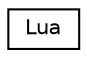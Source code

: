 digraph "Graphical Class Hierarchy"
{
  edge [fontname="Helvetica",fontsize="10",labelfontname="Helvetica",labelfontsize="10"];
  node [fontname="Helvetica",fontsize="10",shape=record];
  rankdir="LR";
  Node1 [label="Lua",height=0.2,width=0.4,color="black", fillcolor="white", style="filled",URL="$class_lua.html",tooltip="class used to interpret lua code "];
}
